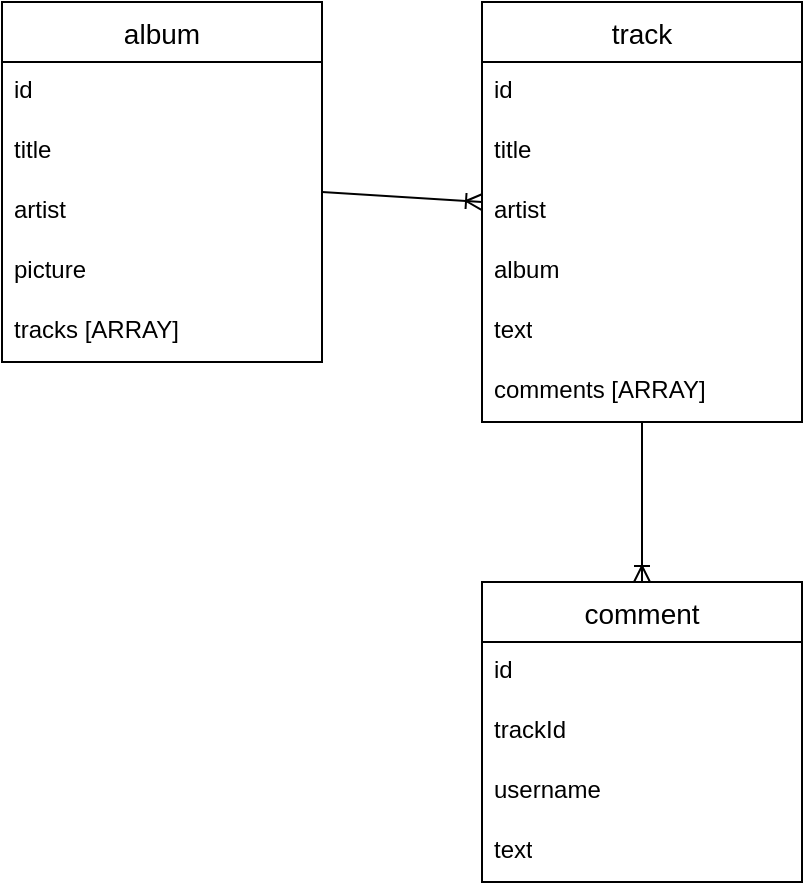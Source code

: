 <mxfile version="24.7.10">
  <diagram name="Page-1" id="mB3x04_m_Bw7UYVpwQPN">
    <mxGraphModel dx="989" dy="509" grid="1" gridSize="10" guides="1" tooltips="1" connect="1" arrows="1" fold="1" page="1" pageScale="1" pageWidth="827" pageHeight="1169" math="0" shadow="0">
      <root>
        <mxCell id="0" />
        <mxCell id="1" parent="0" />
        <mxCell id="9vPfG01ZyCQDAXpSz-3i-1" value="track" style="swimlane;fontStyle=0;childLayout=stackLayout;horizontal=1;startSize=30;horizontalStack=0;resizeParent=1;resizeParentMax=0;resizeLast=0;collapsible=1;marginBottom=0;align=center;fontSize=14;" vertex="1" parent="1">
          <mxGeometry x="370" y="270" width="160" height="210" as="geometry" />
        </mxCell>
        <mxCell id="9vPfG01ZyCQDAXpSz-3i-2" value="id" style="text;strokeColor=none;fillColor=none;spacingLeft=4;spacingRight=4;overflow=hidden;rotatable=0;points=[[0,0.5],[1,0.5]];portConstraint=eastwest;fontSize=12;whiteSpace=wrap;html=1;" vertex="1" parent="9vPfG01ZyCQDAXpSz-3i-1">
          <mxGeometry y="30" width="160" height="30" as="geometry" />
        </mxCell>
        <mxCell id="9vPfG01ZyCQDAXpSz-3i-3" value="title" style="text;strokeColor=none;fillColor=none;spacingLeft=4;spacingRight=4;overflow=hidden;rotatable=0;points=[[0,0.5],[1,0.5]];portConstraint=eastwest;fontSize=12;whiteSpace=wrap;html=1;" vertex="1" parent="9vPfG01ZyCQDAXpSz-3i-1">
          <mxGeometry y="60" width="160" height="30" as="geometry" />
        </mxCell>
        <mxCell id="9vPfG01ZyCQDAXpSz-3i-4" value="artist" style="text;strokeColor=none;fillColor=none;spacingLeft=4;spacingRight=4;overflow=hidden;rotatable=0;points=[[0,0.5],[1,0.5]];portConstraint=eastwest;fontSize=12;whiteSpace=wrap;html=1;" vertex="1" parent="9vPfG01ZyCQDAXpSz-3i-1">
          <mxGeometry y="90" width="160" height="30" as="geometry" />
        </mxCell>
        <mxCell id="9vPfG01ZyCQDAXpSz-3i-17" value="album" style="text;strokeColor=none;fillColor=none;spacingLeft=4;spacingRight=4;overflow=hidden;rotatable=0;points=[[0,0.5],[1,0.5]];portConstraint=eastwest;fontSize=12;whiteSpace=wrap;html=1;" vertex="1" parent="9vPfG01ZyCQDAXpSz-3i-1">
          <mxGeometry y="120" width="160" height="30" as="geometry" />
        </mxCell>
        <mxCell id="9vPfG01ZyCQDAXpSz-3i-18" value="text" style="text;strokeColor=none;fillColor=none;spacingLeft=4;spacingRight=4;overflow=hidden;rotatable=0;points=[[0,0.5],[1,0.5]];portConstraint=eastwest;fontSize=12;whiteSpace=wrap;html=1;" vertex="1" parent="9vPfG01ZyCQDAXpSz-3i-1">
          <mxGeometry y="150" width="160" height="30" as="geometry" />
        </mxCell>
        <mxCell id="9vPfG01ZyCQDAXpSz-3i-19" value="comments [ARRAY]" style="text;strokeColor=none;fillColor=none;spacingLeft=4;spacingRight=4;overflow=hidden;rotatable=0;points=[[0,0.5],[1,0.5]];portConstraint=eastwest;fontSize=12;whiteSpace=wrap;html=1;" vertex="1" parent="9vPfG01ZyCQDAXpSz-3i-1">
          <mxGeometry y="180" width="160" height="30" as="geometry" />
        </mxCell>
        <mxCell id="9vPfG01ZyCQDAXpSz-3i-20" value="comment" style="swimlane;fontStyle=0;childLayout=stackLayout;horizontal=1;startSize=30;horizontalStack=0;resizeParent=1;resizeParentMax=0;resizeLast=0;collapsible=1;marginBottom=0;align=center;fontSize=14;" vertex="1" parent="1">
          <mxGeometry x="370" y="560" width="160" height="150" as="geometry" />
        </mxCell>
        <mxCell id="9vPfG01ZyCQDAXpSz-3i-21" value="id" style="text;strokeColor=none;fillColor=none;spacingLeft=4;spacingRight=4;overflow=hidden;rotatable=0;points=[[0,0.5],[1,0.5]];portConstraint=eastwest;fontSize=12;whiteSpace=wrap;html=1;" vertex="1" parent="9vPfG01ZyCQDAXpSz-3i-20">
          <mxGeometry y="30" width="160" height="30" as="geometry" />
        </mxCell>
        <mxCell id="9vPfG01ZyCQDAXpSz-3i-22" value="trackId" style="text;strokeColor=none;fillColor=none;spacingLeft=4;spacingRight=4;overflow=hidden;rotatable=0;points=[[0,0.5],[1,0.5]];portConstraint=eastwest;fontSize=12;whiteSpace=wrap;html=1;" vertex="1" parent="9vPfG01ZyCQDAXpSz-3i-20">
          <mxGeometry y="60" width="160" height="30" as="geometry" />
        </mxCell>
        <mxCell id="9vPfG01ZyCQDAXpSz-3i-23" value="username" style="text;strokeColor=none;fillColor=none;spacingLeft=4;spacingRight=4;overflow=hidden;rotatable=0;points=[[0,0.5],[1,0.5]];portConstraint=eastwest;fontSize=12;whiteSpace=wrap;html=1;" vertex="1" parent="9vPfG01ZyCQDAXpSz-3i-20">
          <mxGeometry y="90" width="160" height="30" as="geometry" />
        </mxCell>
        <mxCell id="9vPfG01ZyCQDAXpSz-3i-24" value="text" style="text;strokeColor=none;fillColor=none;spacingLeft=4;spacingRight=4;overflow=hidden;rotatable=0;points=[[0,0.5],[1,0.5]];portConstraint=eastwest;fontSize=12;whiteSpace=wrap;html=1;" vertex="1" parent="9vPfG01ZyCQDAXpSz-3i-20">
          <mxGeometry y="120" width="160" height="30" as="geometry" />
        </mxCell>
        <mxCell id="9vPfG01ZyCQDAXpSz-3i-30" value="" style="fontSize=12;html=1;endArrow=ERoneToMany;rounded=0;" edge="1" parent="1" source="9vPfG01ZyCQDAXpSz-3i-1" target="9vPfG01ZyCQDAXpSz-3i-20">
          <mxGeometry width="100" height="100" relative="1" as="geometry">
            <mxPoint x="420" y="450" as="sourcePoint" />
            <mxPoint x="520" y="350" as="targetPoint" />
          </mxGeometry>
        </mxCell>
        <mxCell id="9vPfG01ZyCQDAXpSz-3i-31" value="album" style="swimlane;fontStyle=0;childLayout=stackLayout;horizontal=1;startSize=30;horizontalStack=0;resizeParent=1;resizeParentMax=0;resizeLast=0;collapsible=1;marginBottom=0;align=center;fontSize=14;" vertex="1" parent="1">
          <mxGeometry x="130" y="270" width="160" height="180" as="geometry" />
        </mxCell>
        <mxCell id="9vPfG01ZyCQDAXpSz-3i-32" value="id" style="text;strokeColor=none;fillColor=none;spacingLeft=4;spacingRight=4;overflow=hidden;rotatable=0;points=[[0,0.5],[1,0.5]];portConstraint=eastwest;fontSize=12;whiteSpace=wrap;html=1;" vertex="1" parent="9vPfG01ZyCQDAXpSz-3i-31">
          <mxGeometry y="30" width="160" height="30" as="geometry" />
        </mxCell>
        <mxCell id="9vPfG01ZyCQDAXpSz-3i-33" value="title" style="text;strokeColor=none;fillColor=none;spacingLeft=4;spacingRight=4;overflow=hidden;rotatable=0;points=[[0,0.5],[1,0.5]];portConstraint=eastwest;fontSize=12;whiteSpace=wrap;html=1;" vertex="1" parent="9vPfG01ZyCQDAXpSz-3i-31">
          <mxGeometry y="60" width="160" height="30" as="geometry" />
        </mxCell>
        <mxCell id="9vPfG01ZyCQDAXpSz-3i-34" value="artist" style="text;strokeColor=none;fillColor=none;spacingLeft=4;spacingRight=4;overflow=hidden;rotatable=0;points=[[0,0.5],[1,0.5]];portConstraint=eastwest;fontSize=12;whiteSpace=wrap;html=1;" vertex="1" parent="9vPfG01ZyCQDAXpSz-3i-31">
          <mxGeometry y="90" width="160" height="30" as="geometry" />
        </mxCell>
        <mxCell id="9vPfG01ZyCQDAXpSz-3i-35" value="picture" style="text;strokeColor=none;fillColor=none;spacingLeft=4;spacingRight=4;overflow=hidden;rotatable=0;points=[[0,0.5],[1,0.5]];portConstraint=eastwest;fontSize=12;whiteSpace=wrap;html=1;" vertex="1" parent="9vPfG01ZyCQDAXpSz-3i-31">
          <mxGeometry y="120" width="160" height="30" as="geometry" />
        </mxCell>
        <mxCell id="9vPfG01ZyCQDAXpSz-3i-37" value="tracks [ARRAY]" style="text;strokeColor=none;fillColor=none;spacingLeft=4;spacingRight=4;overflow=hidden;rotatable=0;points=[[0,0.5],[1,0.5]];portConstraint=eastwest;fontSize=12;whiteSpace=wrap;html=1;" vertex="1" parent="9vPfG01ZyCQDAXpSz-3i-31">
          <mxGeometry y="150" width="160" height="30" as="geometry" />
        </mxCell>
        <mxCell id="9vPfG01ZyCQDAXpSz-3i-40" value="" style="fontSize=12;html=1;endArrow=ERoneToMany;rounded=0;" edge="1" parent="1" source="9vPfG01ZyCQDAXpSz-3i-31" target="9vPfG01ZyCQDAXpSz-3i-1">
          <mxGeometry width="100" height="100" relative="1" as="geometry">
            <mxPoint x="420" y="520" as="sourcePoint" />
            <mxPoint x="520" y="420" as="targetPoint" />
          </mxGeometry>
        </mxCell>
      </root>
    </mxGraphModel>
  </diagram>
</mxfile>
